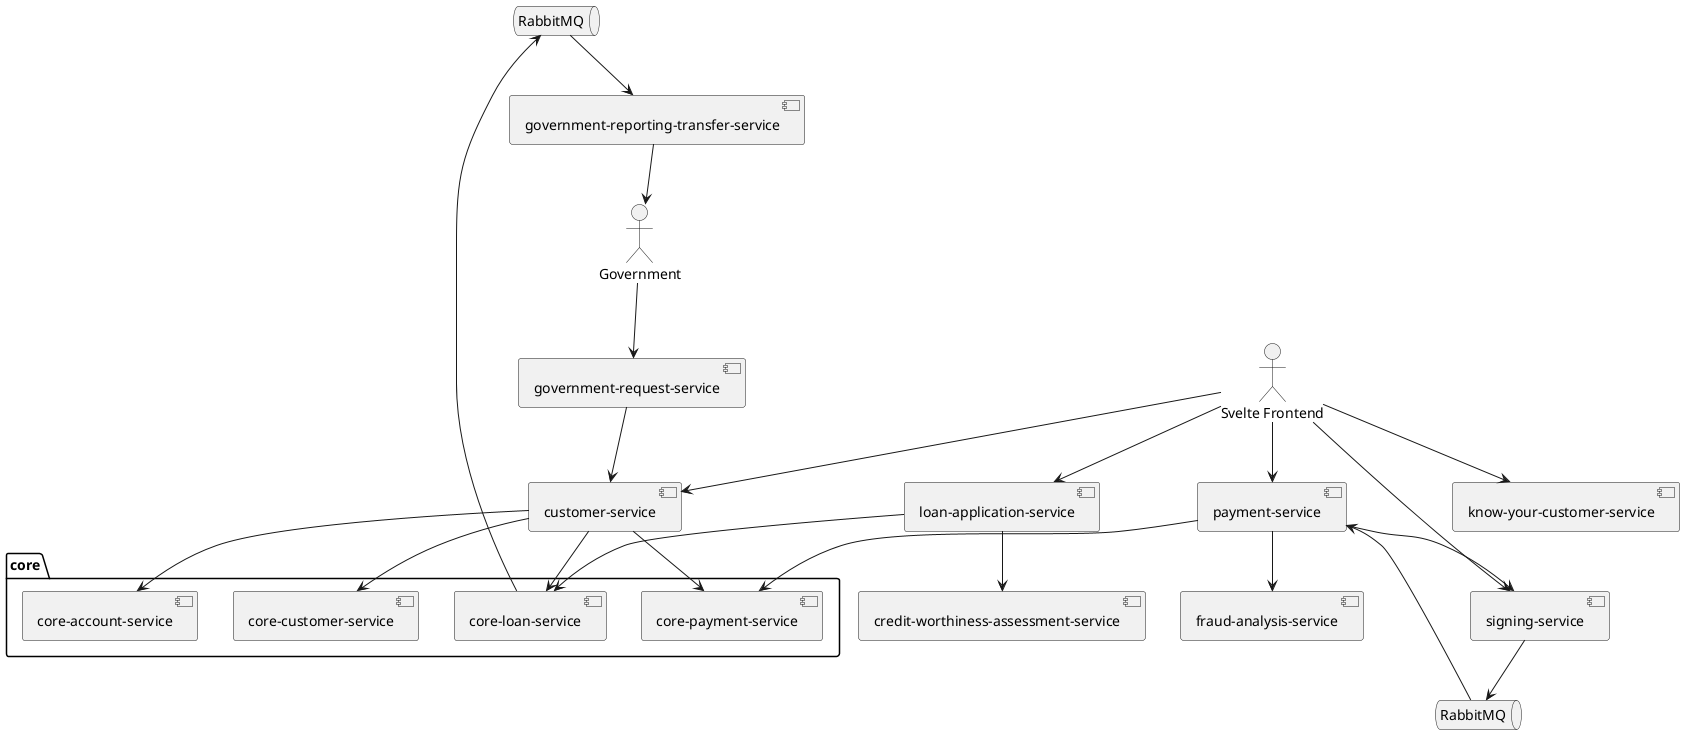 @startuml

queue "RabbitMQ" as rabbitloan 
queue "RabbitMQ" as rabbitsign

[government-reporting-transfer-service] as govtransfer
[payment-service] as payment
[signing-service] as signing
[government-request-service] as govreq
[credit-worthiness-assessment-service] as creditworth
[fraud-analysis-service] as fraud
[loan-application-service] as loan
[know-your-customer-service] as kyc
[customer-service] as customer

folder core {
[core-account-service] as caccount
[core-customer-service] as ccustomer
[core-payment-service] as cpayment
[core-loan-service] as cloan
}

actor "Svelte Frontend" as svelte
actor Government

Government --> govreq
govtransfer --> Government
govreq --> customer

svelte --> payment
svelte --> signing
svelte --> kyc
svelte --> loan
svelte --> customer

cloan --> rabbitloan 
rabbitloan --> govtransfer

payment --> signing
signing --> rabbitsign 
rabbitsign --> payment
payment --> cpayment
payment --> fraud

loan --> creditworth
loan --> cloan

customer --> caccount
customer --> cpayment
customer --> cloan
customer --> ccustomer

@enduml